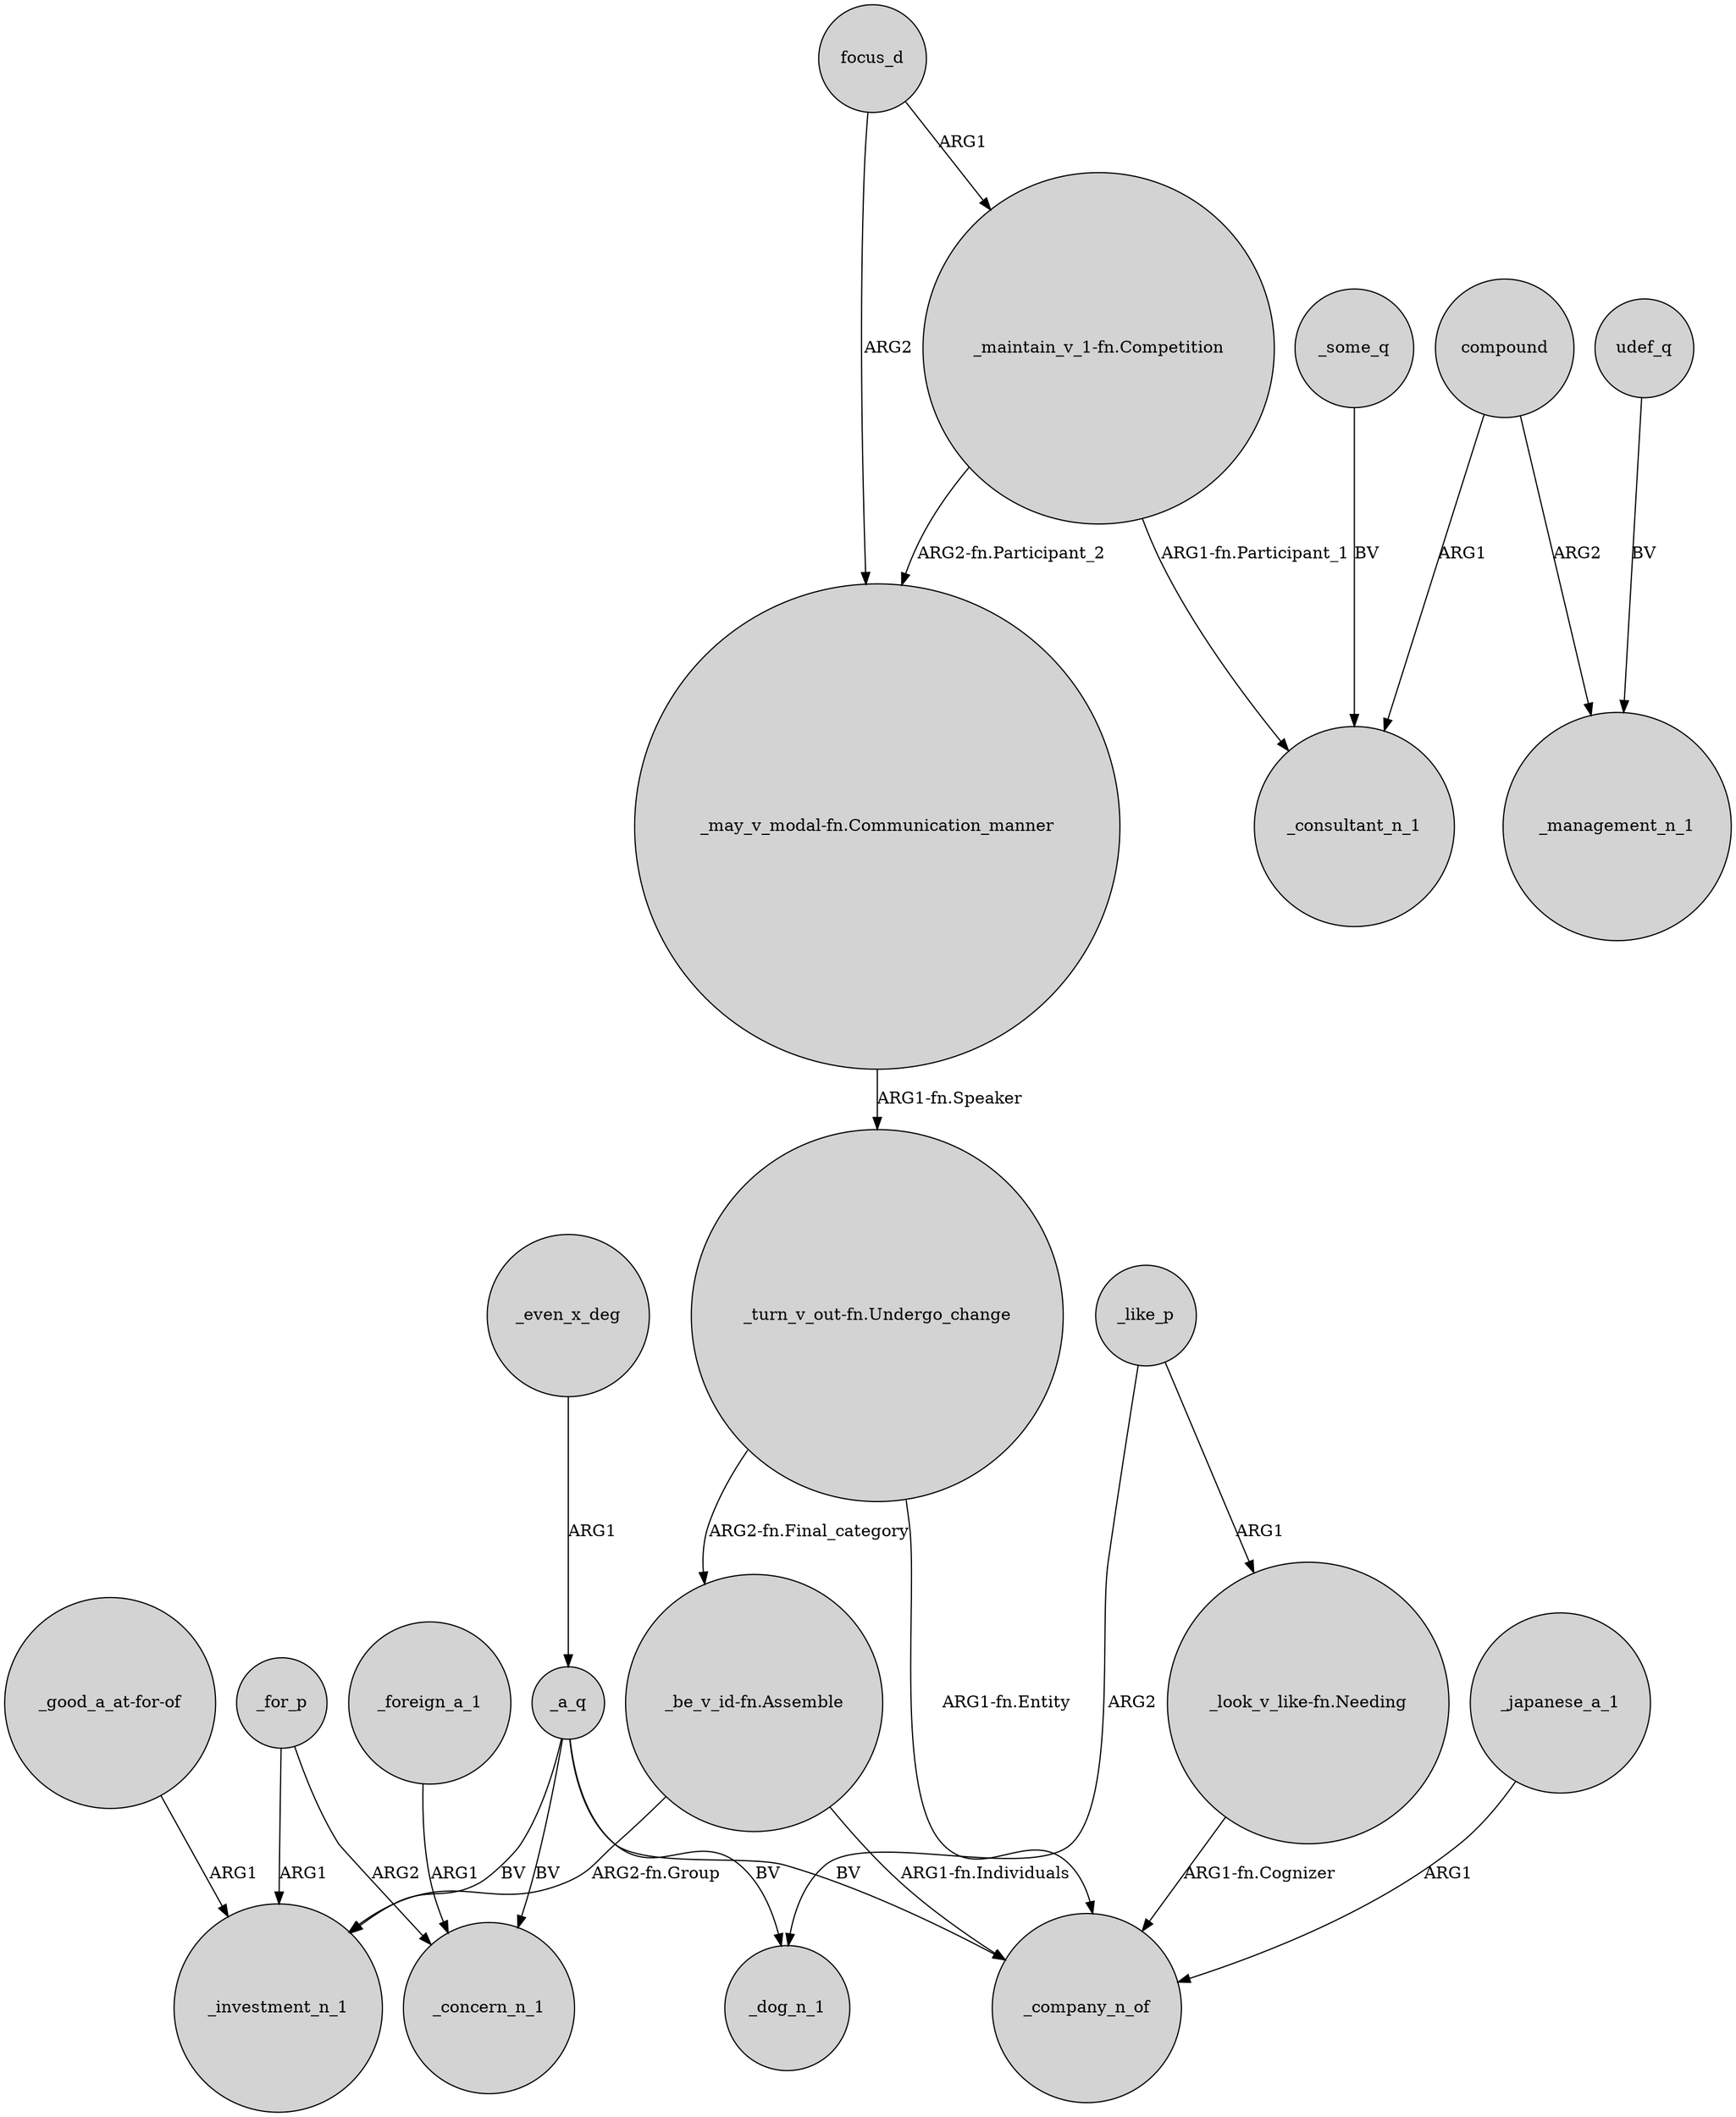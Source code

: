 digraph {
	node [shape=circle style=filled]
	"_be_v_id-fn.Assemble" -> _investment_n_1 [label="ARG2-fn.Group"]
	_for_p -> _concern_n_1 [label=ARG2]
	"_turn_v_out-fn.Undergo_change" -> _company_n_of [label="ARG1-fn.Entity"]
	_like_p -> _dog_n_1 [label=ARG2]
	"_turn_v_out-fn.Undergo_change" -> "_be_v_id-fn.Assemble" [label="ARG2-fn.Final_category"]
	compound -> _consultant_n_1 [label=ARG1]
	_a_q -> _company_n_of [label=BV]
	focus_d -> "_may_v_modal-fn.Communication_manner" [label=ARG2]
	_for_p -> _investment_n_1 [label=ARG1]
	compound -> _management_n_1 [label=ARG2]
	"_may_v_modal-fn.Communication_manner" -> "_turn_v_out-fn.Undergo_change" [label="ARG1-fn.Speaker"]
	udef_q -> _management_n_1 [label=BV]
	"_be_v_id-fn.Assemble" -> _company_n_of [label="ARG1-fn.Individuals"]
	_a_q -> _concern_n_1 [label=BV]
	_a_q -> _dog_n_1 [label=BV]
	_like_p -> "_look_v_like-fn.Needing" [label=ARG1]
	"_good_a_at-for-of" -> _investment_n_1 [label=ARG1]
	_foreign_a_1 -> _concern_n_1 [label=ARG1]
	_a_q -> _investment_n_1 [label=BV]
	_some_q -> _consultant_n_1 [label=BV]
	_japanese_a_1 -> _company_n_of [label=ARG1]
	focus_d -> "_maintain_v_1-fn.Competition" [label=ARG1]
	"_look_v_like-fn.Needing" -> _company_n_of [label="ARG1-fn.Cognizer"]
	_even_x_deg -> _a_q [label=ARG1]
	"_maintain_v_1-fn.Competition" -> _consultant_n_1 [label="ARG1-fn.Participant_1"]
	"_maintain_v_1-fn.Competition" -> "_may_v_modal-fn.Communication_manner" [label="ARG2-fn.Participant_2"]
}
